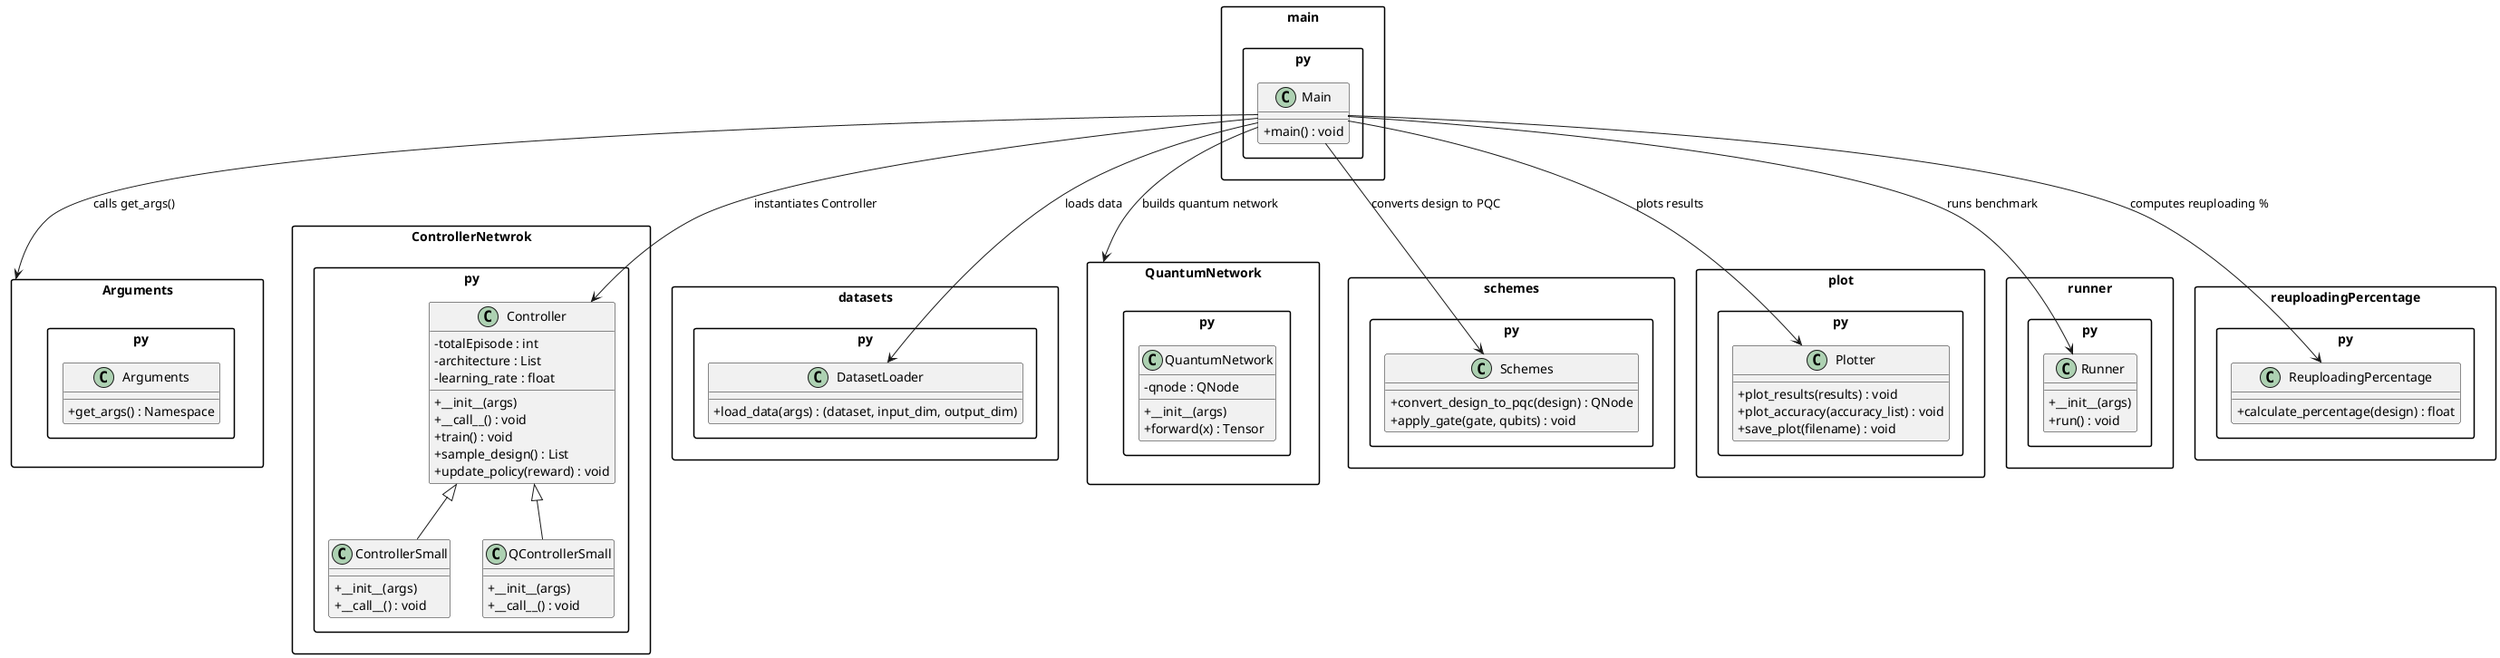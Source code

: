 @startuml
skinparam classAttributeIconSize 0
skinparam packageStyle rectangle

' --- Arguments 모듈 ---
package "Arguments.py" {
  class Arguments {
    + get_args() : Namespace
    ' (argparse 설정 포함)
  }
}

' --- ControllerNetwrok 모듈 ---
package "ControllerNetwrok.py" {
  class Controller {
    - totalEpisode : int
    - architecture : List
    - learning_rate : float
    + __init__(args)
    + __call__() : void
    + train() : void
    + sample_design() : List
    + update_policy(reward) : void
  }
  class ControllerSmall {
    + __init__(args)
    + __call__() : void
  }
  class QControllerSmall {
    + __init__(args)
    + __call__() : void
  }
  Controller <|-- ControllerSmall
  Controller <|-- QControllerSmall
}

' --- datasets 모듈 ---
package "datasets.py" {
  class DatasetLoader {
    + load_data(args) : (dataset, input_dim, output_dim)
    ' 데이터 전처리 및 split 포함
  }
}

' --- QuantumNetwork 모듈 ---
package "QuantumNetwork.py" {
  class QuantumNetwork {
    - qnode : QNode
    + __init__(args)
    + forward(x) : Tensor
    ' 입력 인코딩, 회로 구성, 측정 포함
  }
}

' --- schemes 모듈 ---
package "schemes.py" {
  class Schemes {
    + convert_design_to_pqc(design) : QNode
    + apply_gate(gate, qubits) : void
    ' design sequence를 실제 PennyLane 회로로 변환
  }
}

' --- plot 모듈 ---
package "plot.py" {
  class Plotter {
    + plot_results(results) : void
    + plot_accuracy(accuracy_list) : void
    + save_plot(filename) : void
  }
}

' --- runner 모듈 ---
package "runner.py" {
  class Runner {
    + __init__(args)
    + run() : void
    ' 저장된 weight 불러와 고정 디자인 평가 실행
  }
}

' --- reuploadingPercentage 모듈 ---
package "reuploadingPercentage.py" {
  class ReuploadingPercentage {
    + calculate_percentage(design) : float
    ' Reuploading 전략 관련 계산 함수
  }
}

' --- main 모듈 ---
package "main.py" {
  class Main {
    + main() : void
    ' 프로그램 전체 실행의 진입점
  }
}

' --- 모듈 간 관계 ---
Main --> Arguments : "calls get_args()"
Main --> DatasetLoader : "loads data"
Main --> Controller : "instantiates Controller"
Main --> QuantumNetwork : "builds quantum network"
Main --> Schemes : "converts design to PQC"
Main --> Plotter : "plots results"
Main --> Runner : "runs benchmark"
Main --> ReuploadingPercentage : "computes reuploading %"

@enduml
